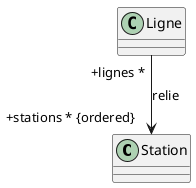 Une ligne de métro relie un ensemble de stations selon un ordre.
Une station peut apparaître sur plusieurs lignes mais
ne peut pas être présente plusieurs fois sur la même ligne.

@startuml

class Station
class Ligne

Ligne "+lignes *" --> "+stations * {ordered}" Station: relie

@enduml
